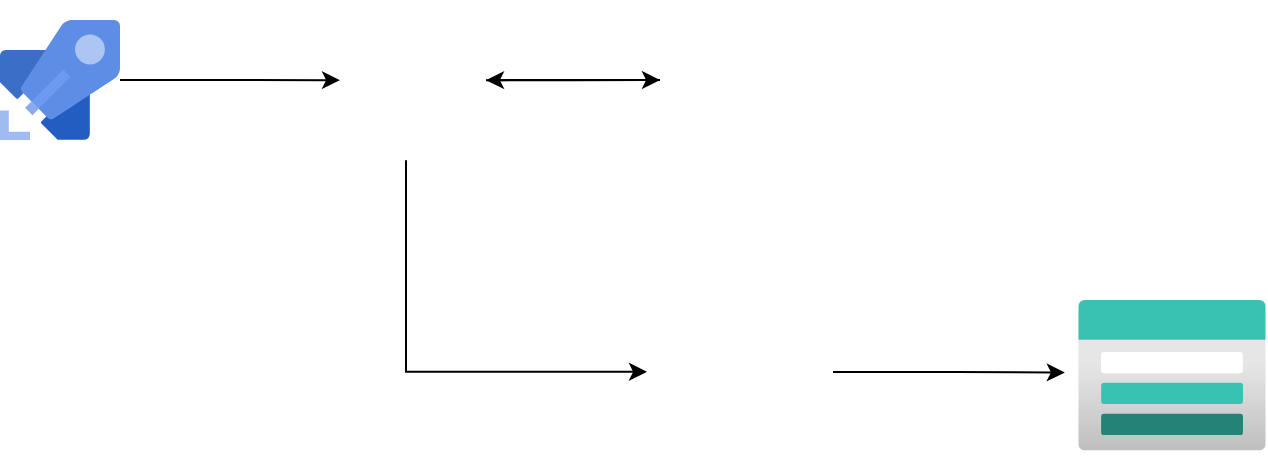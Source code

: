 <mxfile version="26.0.16">
  <diagram name="Page-1" id="8Z-mVGdYIYQ4Lvq3g48l">
    <mxGraphModel dx="934" dy="655" grid="0" gridSize="10" guides="1" tooltips="1" connect="1" arrows="1" fold="1" page="1" pageScale="1" pageWidth="850" pageHeight="1100" math="0" shadow="0">
      <root>
        <mxCell id="0" />
        <mxCell id="1" parent="0" />
        <mxCell id="AiyU_EyFQXJKA9eVh-o--3" style="edgeStyle=orthogonalEdgeStyle;rounded=0;orthogonalLoop=1;jettySize=auto;html=1;entryX=0;entryY=0.5;entryDx=0;entryDy=0;" edge="1" parent="1" source="AiyU_EyFQXJKA9eVh-o--1" target="AiyU_EyFQXJKA9eVh-o--2">
          <mxGeometry relative="1" as="geometry" />
        </mxCell>
        <mxCell id="AiyU_EyFQXJKA9eVh-o--1" value="" style="image;sketch=0;aspect=fixed;html=1;points=[];align=center;fontSize=12;image=img/lib/mscae/Azure_Pipelines.svg;" vertex="1" parent="1">
          <mxGeometry x="80" y="310" width="60" height="60" as="geometry" />
        </mxCell>
        <mxCell id="AiyU_EyFQXJKA9eVh-o--5" style="edgeStyle=orthogonalEdgeStyle;rounded=0;orthogonalLoop=1;jettySize=auto;html=1;entryX=0;entryY=0.5;entryDx=0;entryDy=0;" edge="1" parent="1" source="AiyU_EyFQXJKA9eVh-o--2" target="AiyU_EyFQXJKA9eVh-o--4">
          <mxGeometry relative="1" as="geometry" />
        </mxCell>
        <mxCell id="AiyU_EyFQXJKA9eVh-o--9" style="edgeStyle=orthogonalEdgeStyle;rounded=0;orthogonalLoop=1;jettySize=auto;html=1;entryX=0;entryY=0.5;entryDx=0;entryDy=0;" edge="1" parent="1" source="AiyU_EyFQXJKA9eVh-o--2" target="AiyU_EyFQXJKA9eVh-o--8">
          <mxGeometry relative="1" as="geometry">
            <Array as="points">
              <mxPoint x="283" y="486" />
            </Array>
          </mxGeometry>
        </mxCell>
        <mxCell id="AiyU_EyFQXJKA9eVh-o--2" value="" style="shape=image;verticalLabelPosition=bottom;labelBackgroundColor=default;verticalAlign=top;aspect=fixed;imageAspect=0;image=https://upload.wikimedia.org/wikipedia/commons/thumb/c/c3/Python-logo-notext.svg/1200px-Python-logo-notext.svg.png;" vertex="1" parent="1">
          <mxGeometry x="250" y="300" width="73" height="80.15" as="geometry" />
        </mxCell>
        <mxCell id="AiyU_EyFQXJKA9eVh-o--12" style="edgeStyle=orthogonalEdgeStyle;rounded=0;orthogonalLoop=1;jettySize=auto;html=1;entryX=1;entryY=0.5;entryDx=0;entryDy=0;" edge="1" parent="1" source="AiyU_EyFQXJKA9eVh-o--4" target="AiyU_EyFQXJKA9eVh-o--2">
          <mxGeometry relative="1" as="geometry" />
        </mxCell>
        <mxCell id="AiyU_EyFQXJKA9eVh-o--4" value="" style="shape=image;verticalLabelPosition=bottom;labelBackgroundColor=default;verticalAlign=top;aspect=fixed;imageAspect=0;image=https://upload.wikimedia.org/wikipedia/commons/thumb/f/fa/Microsoft_Azure.svg/1200px-Microsoft_Azure.svg.png;" vertex="1" parent="1">
          <mxGeometry x="410" y="300" width="80" height="80" as="geometry" />
        </mxCell>
        <mxCell id="AiyU_EyFQXJKA9eVh-o--8" value="" style="shape=image;verticalLabelPosition=bottom;labelBackgroundColor=default;verticalAlign=top;aspect=fixed;imageAspect=0;image=https://upload.wikimedia.org/wikipedia/commons/thumb/7/73/Microsoft_Excel_2013-2019_logo.svg/1085px-Microsoft_Excel_2013-2019_logo.svg.png;" vertex="1" parent="1">
          <mxGeometry x="403.5" y="442" width="93" height="87.85" as="geometry" />
        </mxCell>
        <mxCell id="AiyU_EyFQXJKA9eVh-o--10" value="" style="image;aspect=fixed;html=1;points=[];align=center;fontSize=12;image=img/lib/azure2/storage/Storage_Accounts.svg;" vertex="1" parent="1">
          <mxGeometry x="619" y="450" width="94" height="75.2" as="geometry" />
        </mxCell>
        <mxCell id="AiyU_EyFQXJKA9eVh-o--11" style="edgeStyle=orthogonalEdgeStyle;rounded=0;orthogonalLoop=1;jettySize=auto;html=1;entryX=-0.07;entryY=0.482;entryDx=0;entryDy=0;entryPerimeter=0;" edge="1" parent="1" source="AiyU_EyFQXJKA9eVh-o--8" target="AiyU_EyFQXJKA9eVh-o--10">
          <mxGeometry relative="1" as="geometry" />
        </mxCell>
      </root>
    </mxGraphModel>
  </diagram>
</mxfile>
